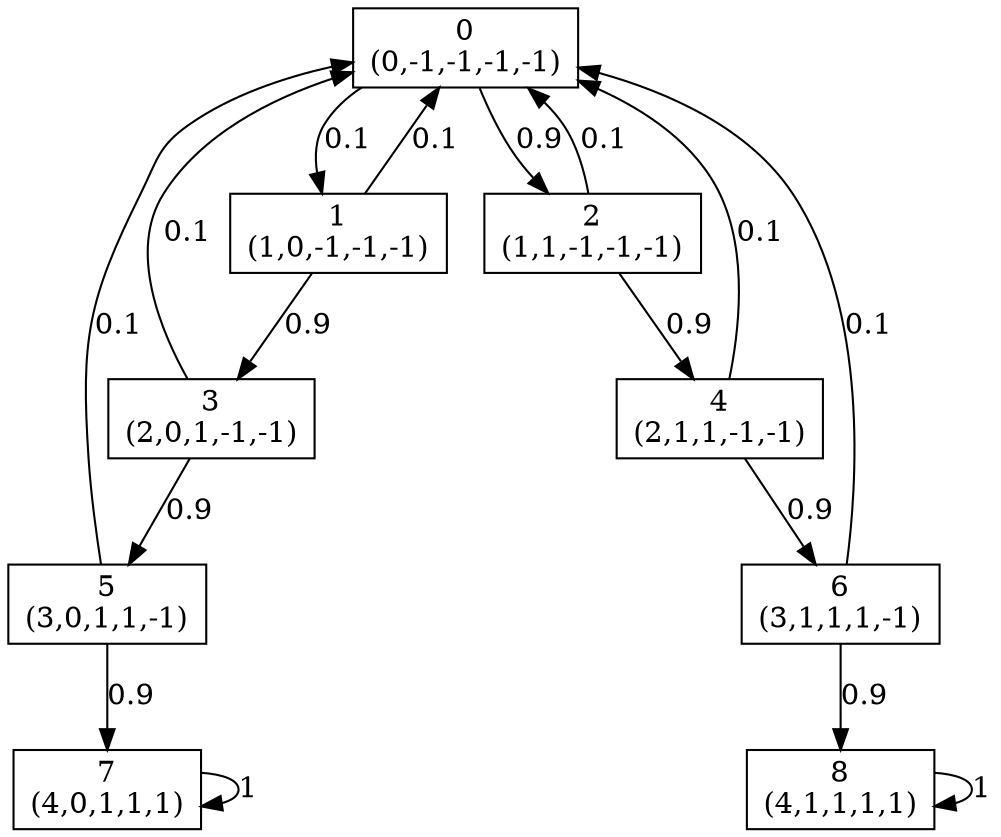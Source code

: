 digraph P {
node [shape=box];
0 -> 1 [ label="0.1" ];
0 -> 2 [ label="0.9" ];
1 -> 0 [ label="0.1" ];
1 -> 3 [ label="0.9" ];
2 -> 0 [ label="0.1" ];
2 -> 4 [ label="0.9" ];
3 -> 0 [ label="0.1" ];
3 -> 5 [ label="0.9" ];
4 -> 0 [ label="0.1" ];
4 -> 6 [ label="0.9" ];
5 -> 0 [ label="0.1" ];
5 -> 7 [ label="0.9" ];
6 -> 0 [ label="0.1" ];
6 -> 8 [ label="0.9" ];
7 -> 7 [ label="1" ];
8 -> 8 [ label="1" ];
0 [label="0\n(0,-1,-1,-1,-1)"];
1 [label="1\n(1,0,-1,-1,-1)"];
2 [label="2\n(1,1,-1,-1,-1)"];
3 [label="3\n(2,0,1,-1,-1)"];
4 [label="4\n(2,1,1,-1,-1)"];
5 [label="5\n(3,0,1,1,-1)"];
6 [label="6\n(3,1,1,1,-1)"];
7 [label="7\n(4,0,1,1,1)"];
8 [label="8\n(4,1,1,1,1)"];
}
